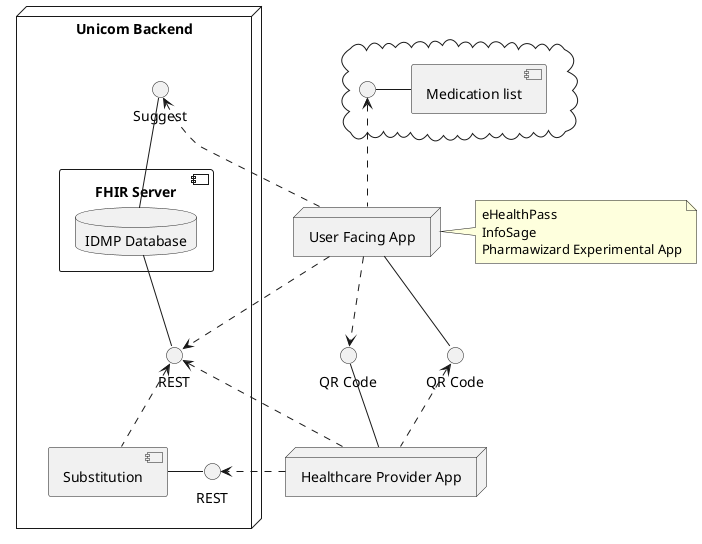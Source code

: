 @startuml

node "Unicom Backend" as unicomBackend {
    together {
        interface "Suggest" as suggestInt

        interface REST
        component "FHIR Server" as fhir {
            database "IDMP Database" as idmpDb
        }
        idmpDb -u- suggestInt
        idmpDb -- REST
    }

    together {
        component "Substitution" as substitution
        interface "REST" as substitutionInt
        substitution - substitutionInt
    }

    REST <.. substitution
}

together {
    interface "QR Code" as qrCodeUser
    interface "QR Code" as qrCodePharmacist
}

together {
    node "User Facing App" as userApp {
    }

    userApp .d.> qrCodePharmacist
    userApp -d- qrCodeUser
    suggestInt <.. userApp

    note right of userApp {
        eHealthPass
        InfoSage
        Pharmawizard Experimental App
    }
}

cloud {
    together {
        component "Medication list" as medicationList
        interface " " as medicationListInt
        medicationListInt - medicationList
    }
}

userApp .u.> medicationListInt
userApp .> REST

together {
    node "Healthcare Provider App" as pharmacistApp

    qrCodeUser <.d. pharmacistApp
    qrCodePharmacist -d- pharmacistApp
    substitutionInt <.l. pharmacistApp
}

unicomBackend -[hidden] userApp

pharmacistApp .> REST

@enduml